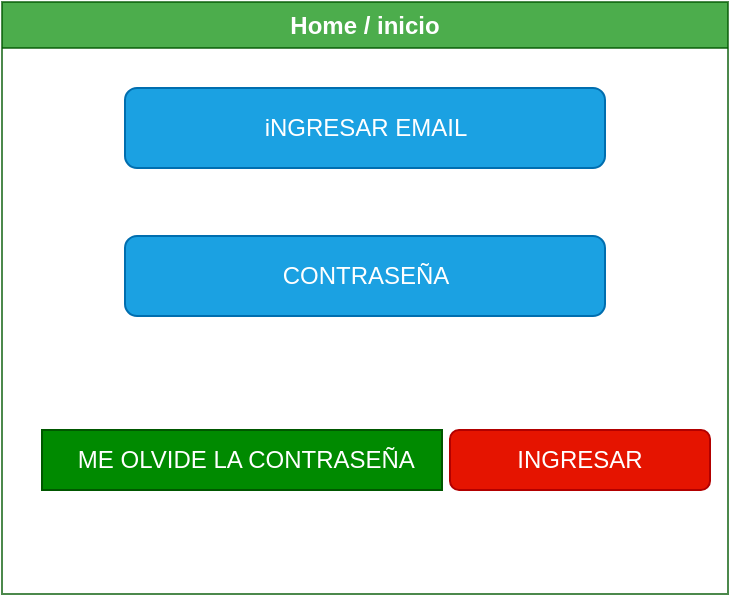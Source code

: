 <mxfile version="27.0.2">
  <diagram name="Página-1" id="Ot_-Mr4bFp7TJ5_a9pxv">
    <mxGraphModel dx="1410" dy="833" grid="0" gridSize="10" guides="1" tooltips="1" connect="1" arrows="1" fold="1" page="1" pageScale="1" pageWidth="827" pageHeight="1169" background="light-dark(#FFFFFF,#FFFFFF)" math="0" shadow="0">
      <root>
        <mxCell id="0" />
        <mxCell id="1" parent="0" />
        <mxCell id="YvgkLhhPr4zb0zmvWF8X-1" value="&lt;font style=&quot;vertical-align: inherit;&quot;&gt;&lt;font style=&quot;vertical-align: inherit;&quot;&gt;Home / inicio&lt;/font&gt;&lt;/font&gt;" style="swimlane;whiteSpace=wrap;html=1;fillColor=#008a00;fontColor=#ffffff;strokeColor=#005700;opacity=70;swimlaneFillColor=none;swimlaneLine=1;shadow=0;" parent="1" vertex="1">
          <mxGeometry x="235" y="196" width="363" height="296" as="geometry" />
        </mxCell>
        <mxCell id="YvgkLhhPr4zb0zmvWF8X-2" value="&lt;font style=&quot;vertical-align: inherit;&quot;&gt;&lt;font style=&quot;vertical-align: inherit;&quot;&gt;iNGRESAR EMAIL&lt;/font&gt;&lt;/font&gt;" style="rounded=1;whiteSpace=wrap;html=1;fillColor=#1ba1e2;fontColor=#ffffff;strokeColor=#006EAF;" parent="YvgkLhhPr4zb0zmvWF8X-1" vertex="1">
          <mxGeometry x="61.5" y="43" width="240" height="40" as="geometry" />
        </mxCell>
        <mxCell id="YvgkLhhPr4zb0zmvWF8X-3" value="&lt;font style=&quot;vertical-align: inherit;&quot;&gt;&lt;font style=&quot;vertical-align: inherit;&quot;&gt;CONTRASEÑA&lt;/font&gt;&lt;/font&gt;" style="rounded=1;whiteSpace=wrap;html=1;fillColor=#1ba1e2;fontColor=#ffffff;strokeColor=#006EAF;" parent="YvgkLhhPr4zb0zmvWF8X-1" vertex="1">
          <mxGeometry x="61.5" y="117" width="240" height="40" as="geometry" />
        </mxCell>
        <mxCell id="YvgkLhhPr4zb0zmvWF8X-4" value="&lt;font style=&quot;vertical-align: inherit;&quot;&gt;&lt;font style=&quot;vertical-align: inherit;&quot;&gt;INGRESAR&lt;/font&gt;&lt;/font&gt;" style="rounded=1;whiteSpace=wrap;html=1;fillColor=#e51400;strokeColor=#B20000;fontColor=#ffffff;" parent="YvgkLhhPr4zb0zmvWF8X-1" vertex="1">
          <mxGeometry x="224" y="214" width="130" height="30" as="geometry" />
        </mxCell>
        <mxCell id="YvgkLhhPr4zb0zmvWF8X-5" value="&lt;font style=&quot;vertical-align: inherit;&quot;&gt;&lt;font style=&quot;vertical-align: inherit;&quot;&gt;&amp;nbsp;ME OLVIDE LA CONTRASEÑA&lt;/font&gt;&lt;/font&gt;" style="text;html=1;align=center;verticalAlign=middle;resizable=0;points=[];autosize=1;strokeColor=#005700;fillColor=#008a00;fontColor=#ffffff;" parent="YvgkLhhPr4zb0zmvWF8X-1" vertex="1">
          <mxGeometry x="20" y="214" width="200" height="30" as="geometry" />
        </mxCell>
      </root>
    </mxGraphModel>
  </diagram>
</mxfile>

